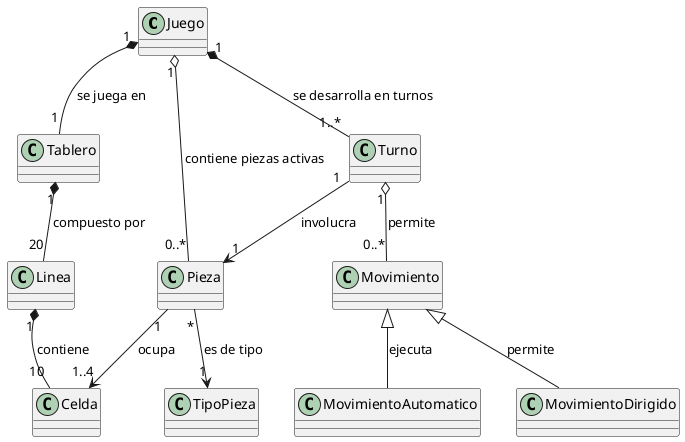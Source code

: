 @startuml

Juego "1" *-- "1" Tablero : "se juega en"
Juego "1" o-- "0..*" Pieza : "contiene piezas activas"
Juego "1" *-- "1..*" Turno : "se desarrolla en turnos"

Tablero "1" *-- "20" Linea : "compuesto por"

Pieza "*" --> "1" TipoPieza : "es de tipo"
Pieza "1" --> "1..4" Celda : "ocupa"

Turno "1" --> "1" Pieza : "involucra"
Turno "1" o-- "0..*" Movimiento : "permite"

Movimiento <|-- MovimientoAutomatico : "ejecuta"
Movimiento <|-- MovimientoDirigido : "permite"

Linea "1" *-- "10" Celda : "contiene"

@enduml